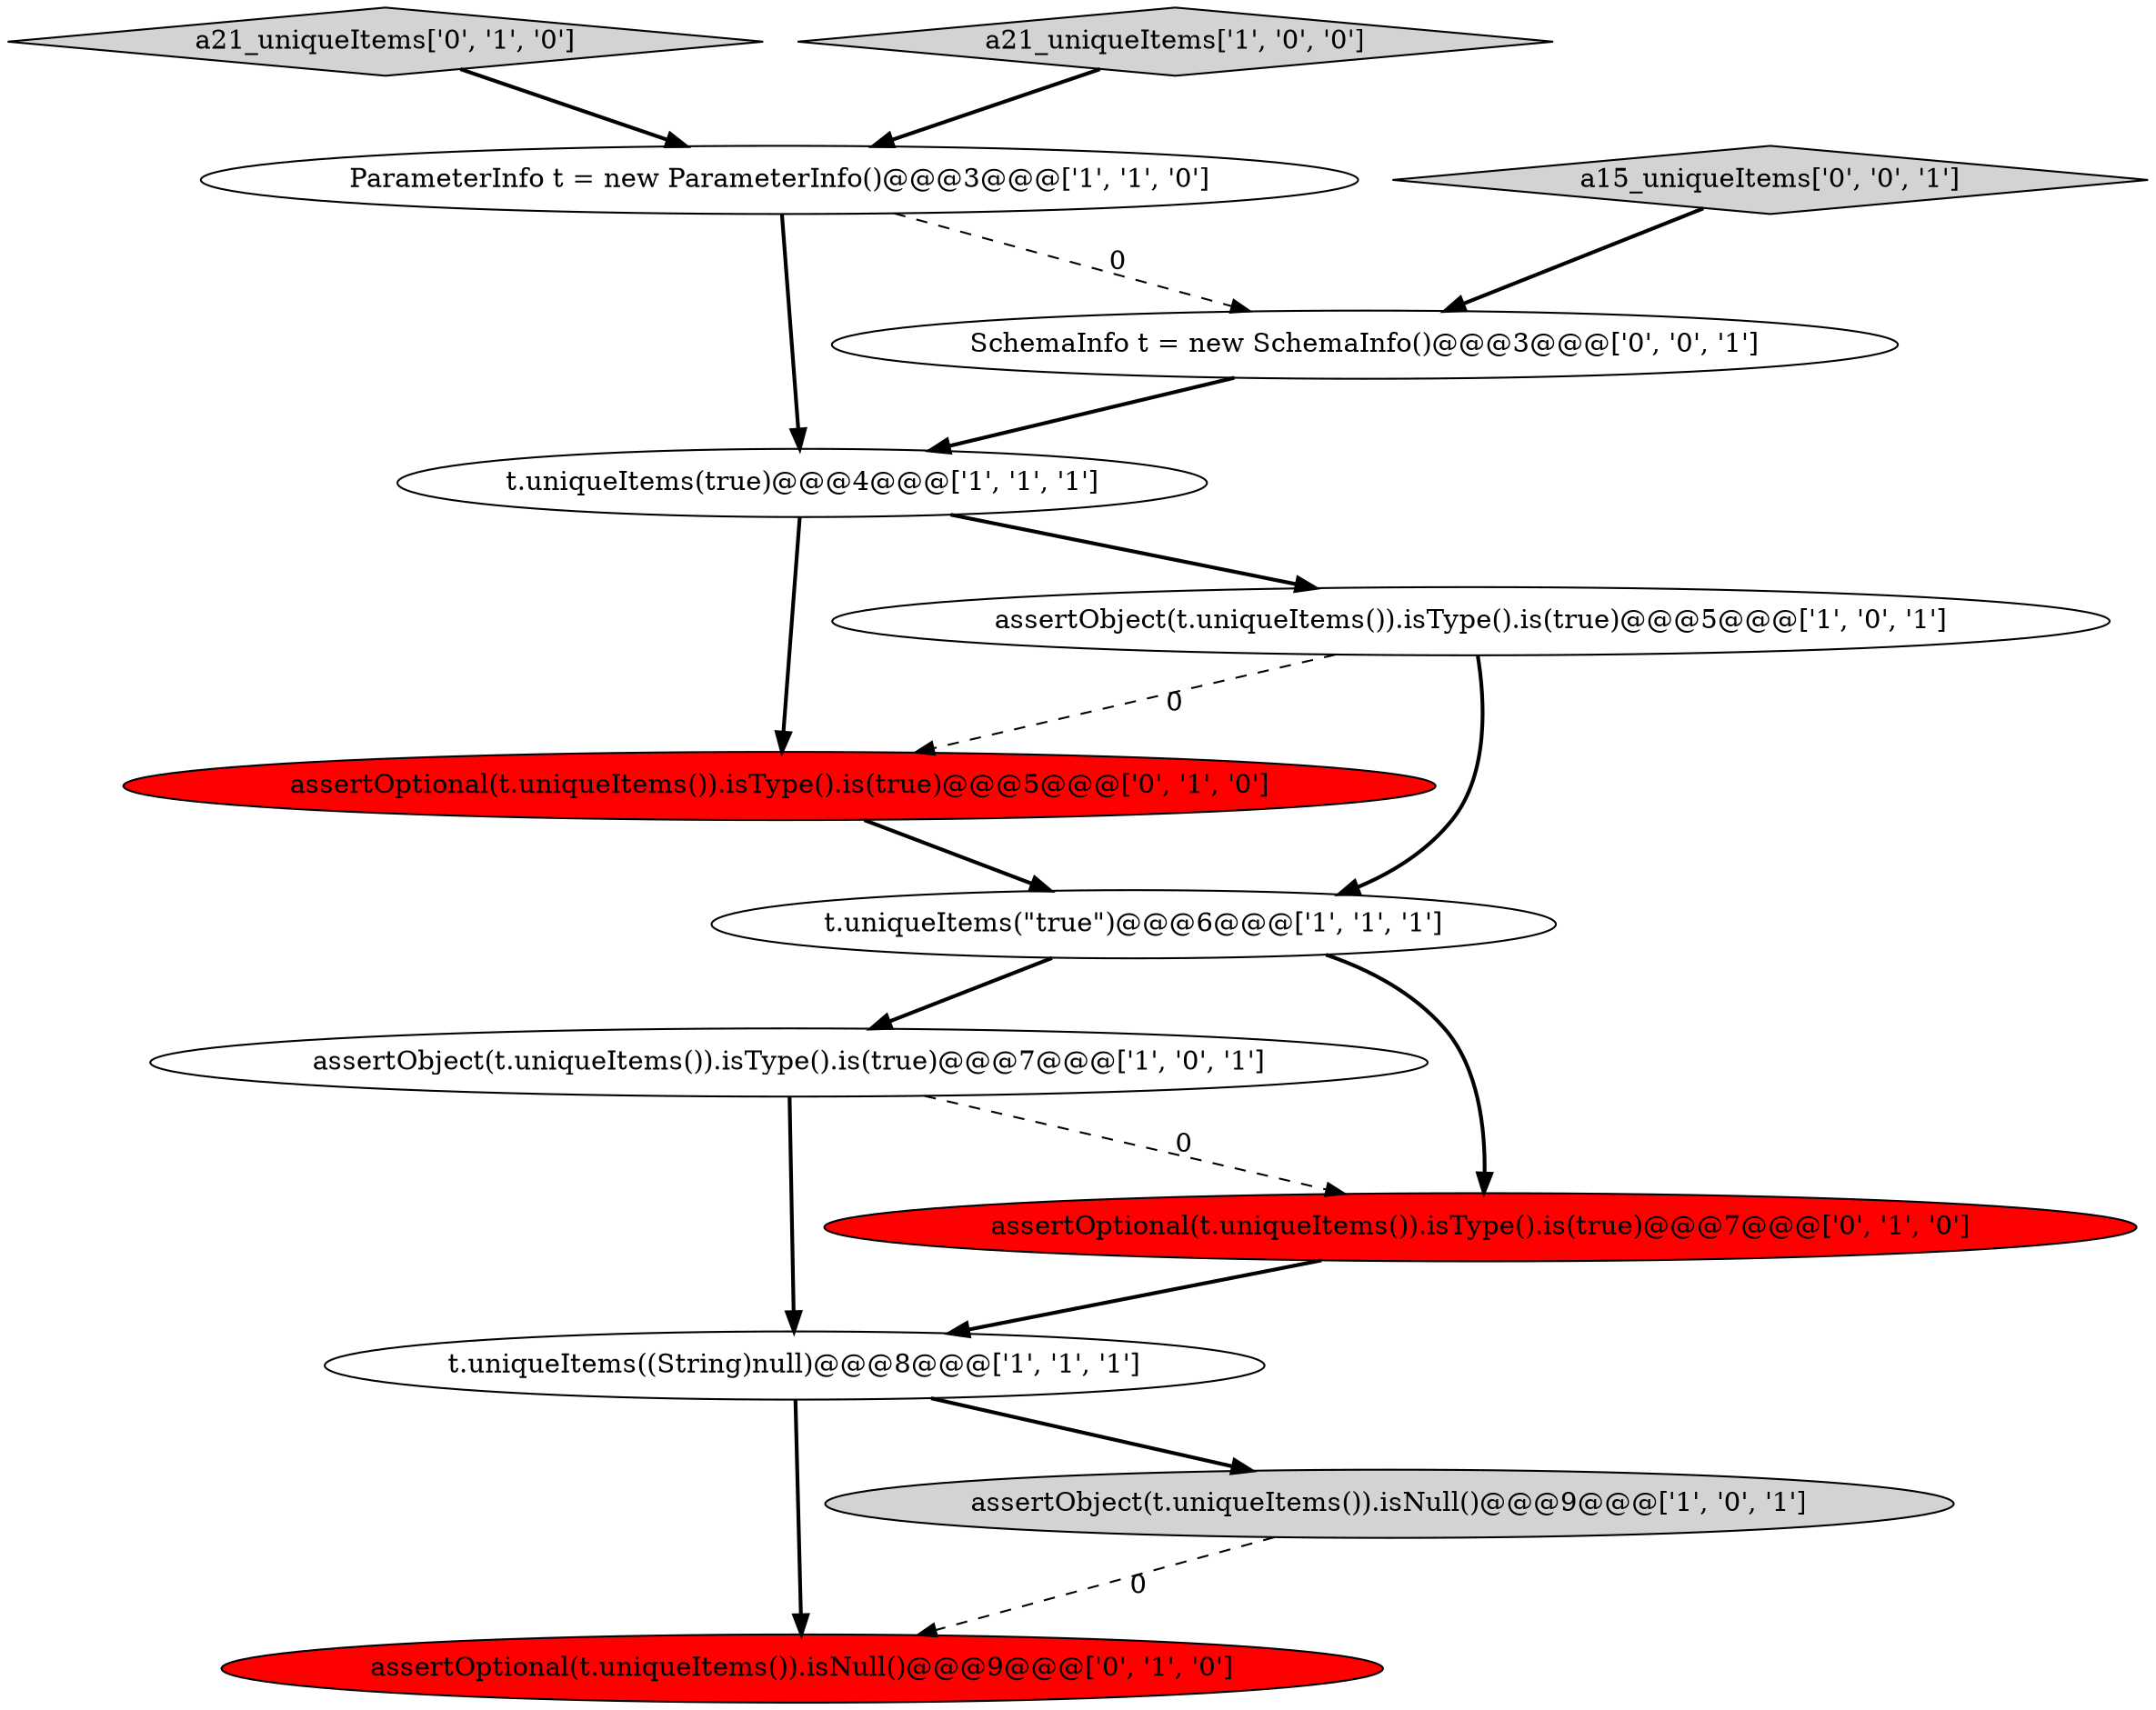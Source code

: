 digraph {
10 [style = filled, label = "a21_uniqueItems['0', '1', '0']", fillcolor = lightgray, shape = diamond image = "AAA0AAABBB2BBB"];
9 [style = filled, label = "assertOptional(t.uniqueItems()).isNull()@@@9@@@['0', '1', '0']", fillcolor = red, shape = ellipse image = "AAA1AAABBB2BBB"];
3 [style = filled, label = "assertObject(t.uniqueItems()).isType().is(true)@@@7@@@['1', '0', '1']", fillcolor = white, shape = ellipse image = "AAA0AAABBB1BBB"];
11 [style = filled, label = "assertOptional(t.uniqueItems()).isType().is(true)@@@5@@@['0', '1', '0']", fillcolor = red, shape = ellipse image = "AAA1AAABBB2BBB"];
5 [style = filled, label = "ParameterInfo t = new ParameterInfo()@@@3@@@['1', '1', '0']", fillcolor = white, shape = ellipse image = "AAA0AAABBB1BBB"];
7 [style = filled, label = "t.uniqueItems(\"true\")@@@6@@@['1', '1', '1']", fillcolor = white, shape = ellipse image = "AAA0AAABBB1BBB"];
13 [style = filled, label = "a15_uniqueItems['0', '0', '1']", fillcolor = lightgray, shape = diamond image = "AAA0AAABBB3BBB"];
4 [style = filled, label = "assertObject(t.uniqueItems()).isNull()@@@9@@@['1', '0', '1']", fillcolor = lightgray, shape = ellipse image = "AAA0AAABBB1BBB"];
2 [style = filled, label = "a21_uniqueItems['1', '0', '0']", fillcolor = lightgray, shape = diamond image = "AAA0AAABBB1BBB"];
12 [style = filled, label = "SchemaInfo t = new SchemaInfo()@@@3@@@['0', '0', '1']", fillcolor = white, shape = ellipse image = "AAA0AAABBB3BBB"];
6 [style = filled, label = "t.uniqueItems((String)null)@@@8@@@['1', '1', '1']", fillcolor = white, shape = ellipse image = "AAA0AAABBB1BBB"];
8 [style = filled, label = "assertOptional(t.uniqueItems()).isType().is(true)@@@7@@@['0', '1', '0']", fillcolor = red, shape = ellipse image = "AAA1AAABBB2BBB"];
0 [style = filled, label = "t.uniqueItems(true)@@@4@@@['1', '1', '1']", fillcolor = white, shape = ellipse image = "AAA0AAABBB1BBB"];
1 [style = filled, label = "assertObject(t.uniqueItems()).isType().is(true)@@@5@@@['1', '0', '1']", fillcolor = white, shape = ellipse image = "AAA0AAABBB1BBB"];
3->8 [style = dashed, label="0"];
6->4 [style = bold, label=""];
3->6 [style = bold, label=""];
0->11 [style = bold, label=""];
4->9 [style = dashed, label="0"];
11->7 [style = bold, label=""];
8->6 [style = bold, label=""];
13->12 [style = bold, label=""];
5->12 [style = dashed, label="0"];
10->5 [style = bold, label=""];
6->9 [style = bold, label=""];
5->0 [style = bold, label=""];
7->8 [style = bold, label=""];
12->0 [style = bold, label=""];
1->7 [style = bold, label=""];
0->1 [style = bold, label=""];
1->11 [style = dashed, label="0"];
7->3 [style = bold, label=""];
2->5 [style = bold, label=""];
}
